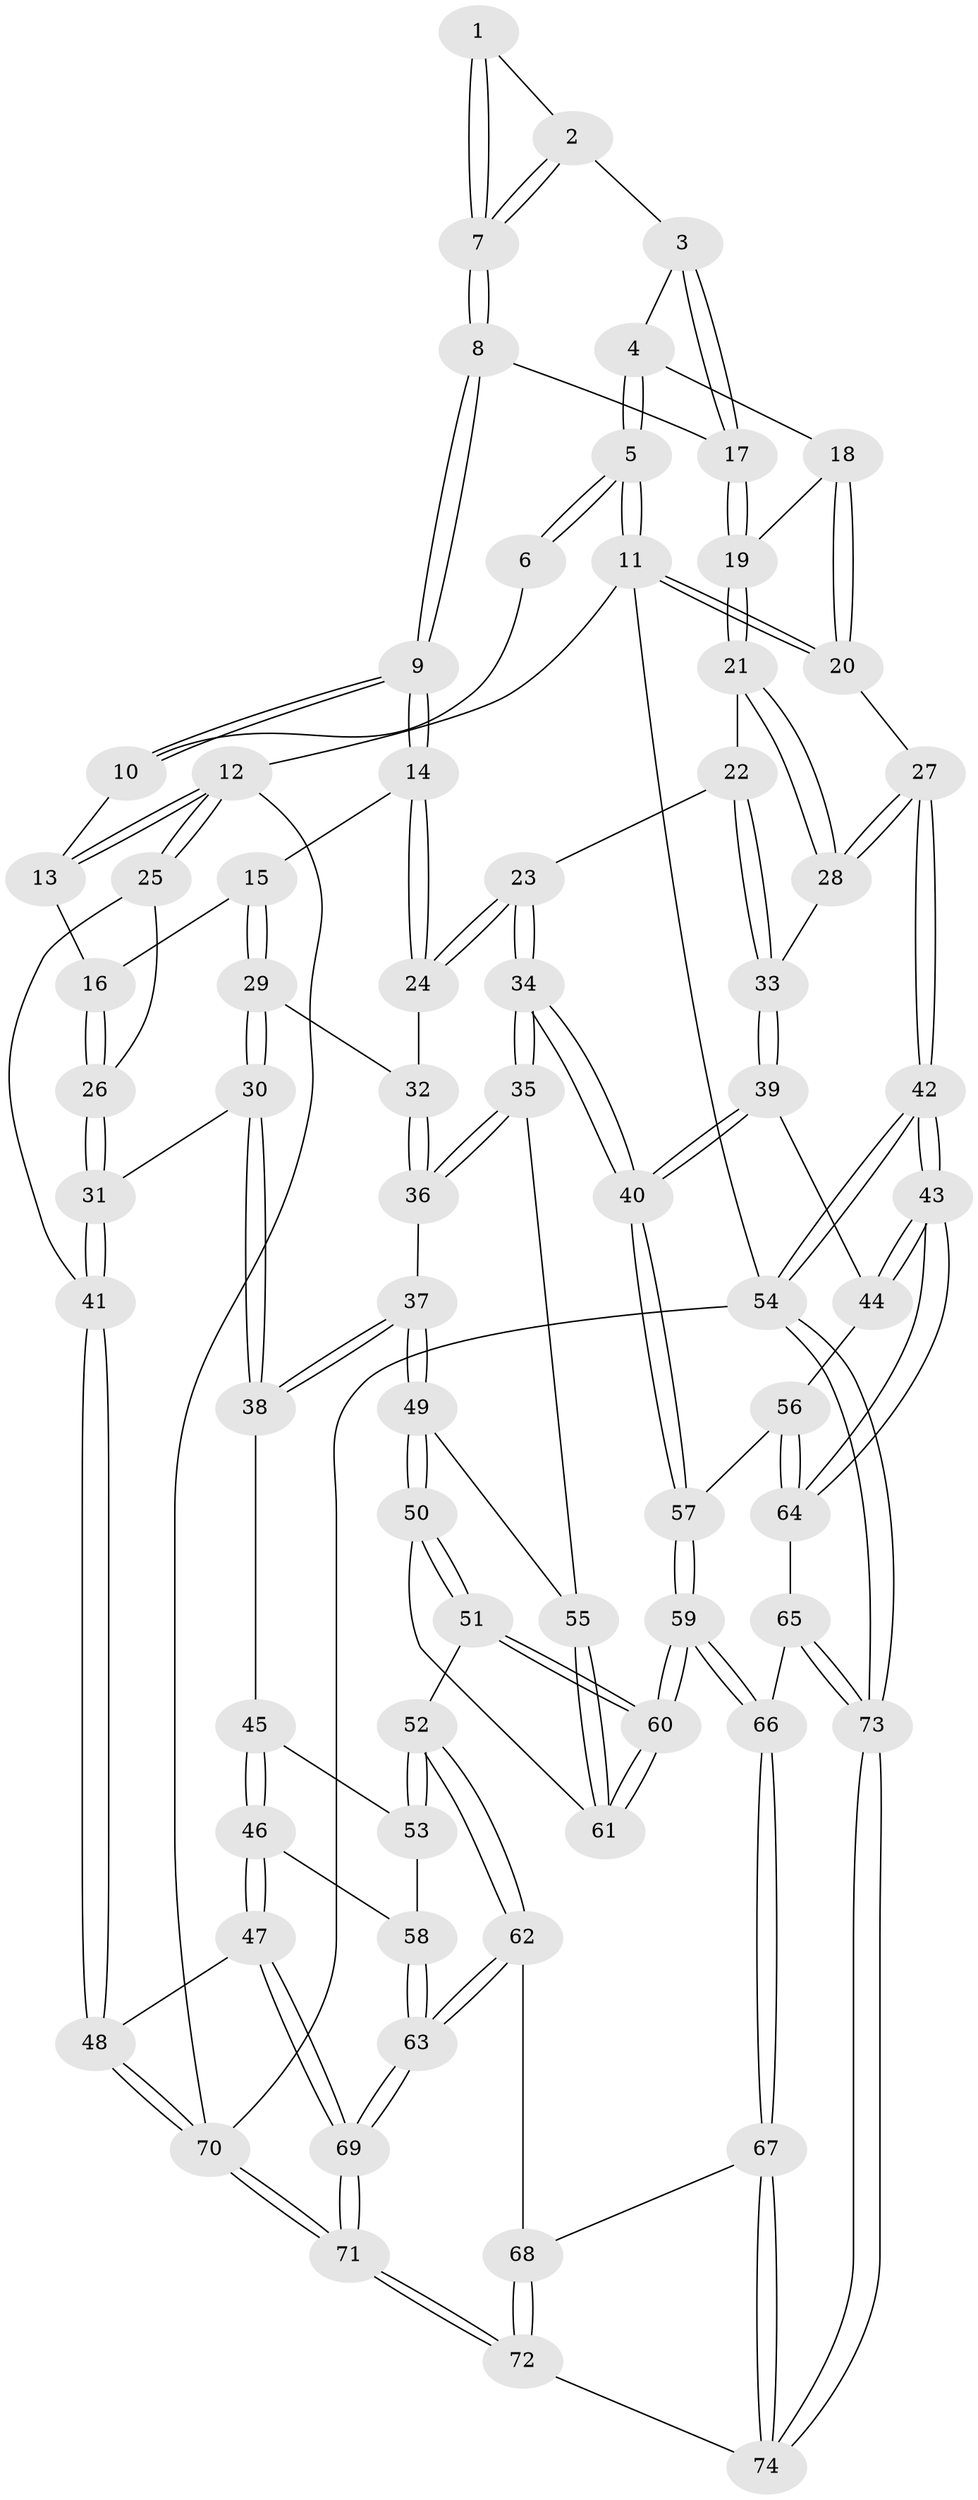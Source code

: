 // Generated by graph-tools (version 1.1) at 2025/11/02/27/25 16:11:52]
// undirected, 74 vertices, 182 edges
graph export_dot {
graph [start="1"]
  node [color=gray90,style=filled];
  1 [pos="+0.6561434988344798+0"];
  2 [pos="+0.7490637032006825+0.07658270304007044"];
  3 [pos="+0.8137124000798756+0.13725494923315326"];
  4 [pos="+0.880942387163815+0.12597814640059035"];
  5 [pos="+1+0"];
  6 [pos="+0.5968282819957489+0"];
  7 [pos="+0.6613571168430519+0.2091883053769898"];
  8 [pos="+0.6487799443256995+0.2709376562825278"];
  9 [pos="+0.6220001514262374+0.28810034408782037"];
  10 [pos="+0.4482353194464037+0"];
  11 [pos="+1+0"];
  12 [pos="+0+0"];
  13 [pos="+0.4384194207995525+0"];
  14 [pos="+0.6145150252174736+0.30397682404792314"];
  15 [pos="+0.38685723673801387+0.30150685479549827"];
  16 [pos="+0.3317720135656466+0.22272179956738927"];
  17 [pos="+0.7784579286992376+0.23217035542383568"];
  18 [pos="+0.9514720893858284+0.24091363292427662"];
  19 [pos="+0.8353882530690566+0.31635610098648337"];
  20 [pos="+1+0.365692554479493"];
  21 [pos="+0.8403997834214836+0.3756392388852286"];
  22 [pos="+0.7499445415769023+0.4379704335963904"];
  23 [pos="+0.7106080429242544+0.4464982704296837"];
  24 [pos="+0.640444483864019+0.3984266367660153"];
  25 [pos="+0+0.29518316163400304"];
  26 [pos="+0.006166775900264513+0.30719604341234363"];
  27 [pos="+1+0.45392548892311324"];
  28 [pos="+1+0.4680104815292223"];
  29 [pos="+0.3877109229617992+0.4355364406479693"];
  30 [pos="+0.31865478071742787+0.5374241537452876"];
  31 [pos="+0.2928944894434125+0.5286336733494584"];
  32 [pos="+0.5380950073865902+0.47394357369294626"];
  33 [pos="+0.888018789256261+0.5758659951523031"];
  34 [pos="+0.6871815461641441+0.6824642288878171"];
  35 [pos="+0.6315182555505221+0.6661899081160843"];
  36 [pos="+0.5500597018099982+0.6141354582129814"];
  37 [pos="+0.37236423967703997+0.6332500327653637"];
  38 [pos="+0.33668404312570244+0.5999207532595394"];
  39 [pos="+0.846345423872081+0.6394430921342882"];
  40 [pos="+0.7139205523154957+0.7118171927986373"];
  41 [pos="+0+0.6804984692380678"];
  42 [pos="+1+0.7948482253403992"];
  43 [pos="+1+0.7914524861275991"];
  44 [pos="+0.9646098919415893+0.7164311408539771"];
  45 [pos="+0.2785593617194652+0.6452739980736407"];
  46 [pos="+0+0.7208559530282312"];
  47 [pos="+0+0.7217334723957802"];
  48 [pos="+0+0.695050813903587"];
  49 [pos="+0.3896063863316357+0.737560519884219"];
  50 [pos="+0.3869134221274365+0.749477254353397"];
  51 [pos="+0.3600243065393377+0.8140610553834091"];
  52 [pos="+0.3504720409222384+0.8230222406864647"];
  53 [pos="+0.238511265135961+0.748725224486837"];
  54 [pos="+1+1"];
  55 [pos="+0.5029635774640342+0.7491315344250036"];
  56 [pos="+0.8226621804499404+0.809407828795187"];
  57 [pos="+0.7161804373369937+0.733211832847389"];
  58 [pos="+0.20545363286163631+0.765352583141638"];
  59 [pos="+0.6016713725073536+0.9446104438767476"];
  60 [pos="+0.5826096372881945+0.9273216194163848"];
  61 [pos="+0.524234599599046+0.8333295309432877"];
  62 [pos="+0.32541067213665986+0.8649490089802694"];
  63 [pos="+0.2562130293363319+0.8976770159206655"];
  64 [pos="+0.856622857479439+0.8440650674530872"];
  65 [pos="+0.8603687802666606+0.9236530009477019"];
  66 [pos="+0.6011015391839444+0.9668287033550456"];
  67 [pos="+0.598488250352726+0.9803897707820668"];
  68 [pos="+0.38779683240599283+0.9429822011200952"];
  69 [pos="+0.18855386709011396+0.9598328711103378"];
  70 [pos="+0+1"];
  71 [pos="+0.16540159666454152+1"];
  72 [pos="+0.22973555158782186+1"];
  73 [pos="+1+1"];
  74 [pos="+0.6208338441104495+1"];
  1 -- 2;
  1 -- 7;
  1 -- 7;
  2 -- 3;
  2 -- 7;
  2 -- 7;
  3 -- 4;
  3 -- 17;
  3 -- 17;
  4 -- 5;
  4 -- 5;
  4 -- 18;
  5 -- 6;
  5 -- 6;
  5 -- 11;
  5 -- 11;
  6 -- 10;
  7 -- 8;
  7 -- 8;
  8 -- 9;
  8 -- 9;
  8 -- 17;
  9 -- 10;
  9 -- 10;
  9 -- 14;
  9 -- 14;
  10 -- 13;
  11 -- 12;
  11 -- 20;
  11 -- 20;
  11 -- 54;
  12 -- 13;
  12 -- 13;
  12 -- 25;
  12 -- 25;
  12 -- 70;
  13 -- 16;
  14 -- 15;
  14 -- 24;
  14 -- 24;
  15 -- 16;
  15 -- 29;
  15 -- 29;
  16 -- 26;
  16 -- 26;
  17 -- 19;
  17 -- 19;
  18 -- 19;
  18 -- 20;
  18 -- 20;
  19 -- 21;
  19 -- 21;
  20 -- 27;
  21 -- 22;
  21 -- 28;
  21 -- 28;
  22 -- 23;
  22 -- 33;
  22 -- 33;
  23 -- 24;
  23 -- 24;
  23 -- 34;
  23 -- 34;
  24 -- 32;
  25 -- 26;
  25 -- 41;
  26 -- 31;
  26 -- 31;
  27 -- 28;
  27 -- 28;
  27 -- 42;
  27 -- 42;
  28 -- 33;
  29 -- 30;
  29 -- 30;
  29 -- 32;
  30 -- 31;
  30 -- 38;
  30 -- 38;
  31 -- 41;
  31 -- 41;
  32 -- 36;
  32 -- 36;
  33 -- 39;
  33 -- 39;
  34 -- 35;
  34 -- 35;
  34 -- 40;
  34 -- 40;
  35 -- 36;
  35 -- 36;
  35 -- 55;
  36 -- 37;
  37 -- 38;
  37 -- 38;
  37 -- 49;
  37 -- 49;
  38 -- 45;
  39 -- 40;
  39 -- 40;
  39 -- 44;
  40 -- 57;
  40 -- 57;
  41 -- 48;
  41 -- 48;
  42 -- 43;
  42 -- 43;
  42 -- 54;
  42 -- 54;
  43 -- 44;
  43 -- 44;
  43 -- 64;
  43 -- 64;
  44 -- 56;
  45 -- 46;
  45 -- 46;
  45 -- 53;
  46 -- 47;
  46 -- 47;
  46 -- 58;
  47 -- 48;
  47 -- 69;
  47 -- 69;
  48 -- 70;
  48 -- 70;
  49 -- 50;
  49 -- 50;
  49 -- 55;
  50 -- 51;
  50 -- 51;
  50 -- 61;
  51 -- 52;
  51 -- 60;
  51 -- 60;
  52 -- 53;
  52 -- 53;
  52 -- 62;
  52 -- 62;
  53 -- 58;
  54 -- 73;
  54 -- 73;
  54 -- 70;
  55 -- 61;
  55 -- 61;
  56 -- 57;
  56 -- 64;
  56 -- 64;
  57 -- 59;
  57 -- 59;
  58 -- 63;
  58 -- 63;
  59 -- 60;
  59 -- 60;
  59 -- 66;
  59 -- 66;
  60 -- 61;
  60 -- 61;
  62 -- 63;
  62 -- 63;
  62 -- 68;
  63 -- 69;
  63 -- 69;
  64 -- 65;
  65 -- 66;
  65 -- 73;
  65 -- 73;
  66 -- 67;
  66 -- 67;
  67 -- 68;
  67 -- 74;
  67 -- 74;
  68 -- 72;
  68 -- 72;
  69 -- 71;
  69 -- 71;
  70 -- 71;
  70 -- 71;
  71 -- 72;
  71 -- 72;
  72 -- 74;
  73 -- 74;
  73 -- 74;
}
